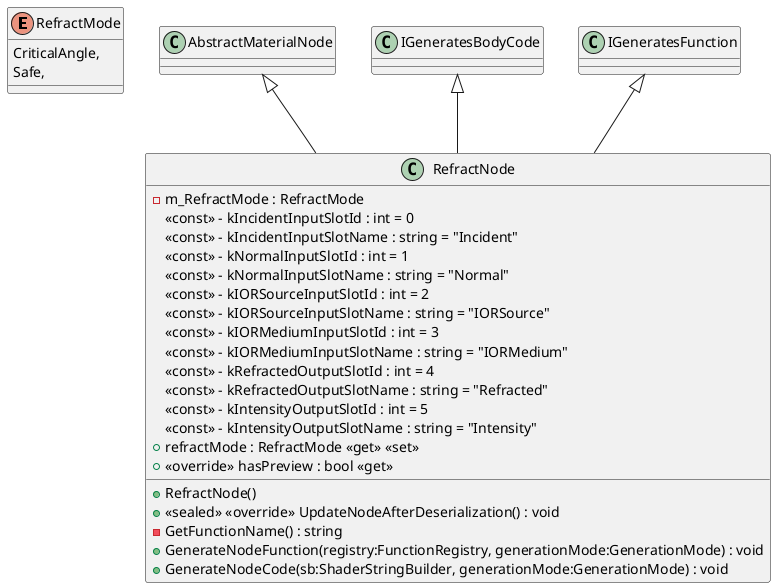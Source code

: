 @startuml
enum RefractMode {
    CriticalAngle,
    Safe,
}
class RefractNode {
    - m_RefractMode : RefractMode
    <<const>> - kIncidentInputSlotId : int = 0
    <<const>> - kIncidentInputSlotName : string = "Incident"
    <<const>> - kNormalInputSlotId : int = 1
    <<const>> - kNormalInputSlotName : string = "Normal"
    <<const>> - kIORSourceInputSlotId : int = 2
    <<const>> - kIORSourceInputSlotName : string = "IORSource"
    <<const>> - kIORMediumInputSlotId : int = 3
    <<const>> - kIORMediumInputSlotName : string = "IORMedium"
    <<const>> - kRefractedOutputSlotId : int = 4
    <<const>> - kRefractedOutputSlotName : string = "Refracted"
    <<const>> - kIntensityOutputSlotId : int = 5
    <<const>> - kIntensityOutputSlotName : string = "Intensity"
    + refractMode : RefractMode <<get>> <<set>>
    + RefractNode()
    + <<override>> hasPreview : bool <<get>>
    + <<sealed>> <<override>> UpdateNodeAfterDeserialization() : void
    - GetFunctionName() : string
    + GenerateNodeFunction(registry:FunctionRegistry, generationMode:GenerationMode) : void
    + GenerateNodeCode(sb:ShaderStringBuilder, generationMode:GenerationMode) : void
}
AbstractMaterialNode <|-- RefractNode
IGeneratesBodyCode <|-- RefractNode
IGeneratesFunction <|-- RefractNode
@enduml
